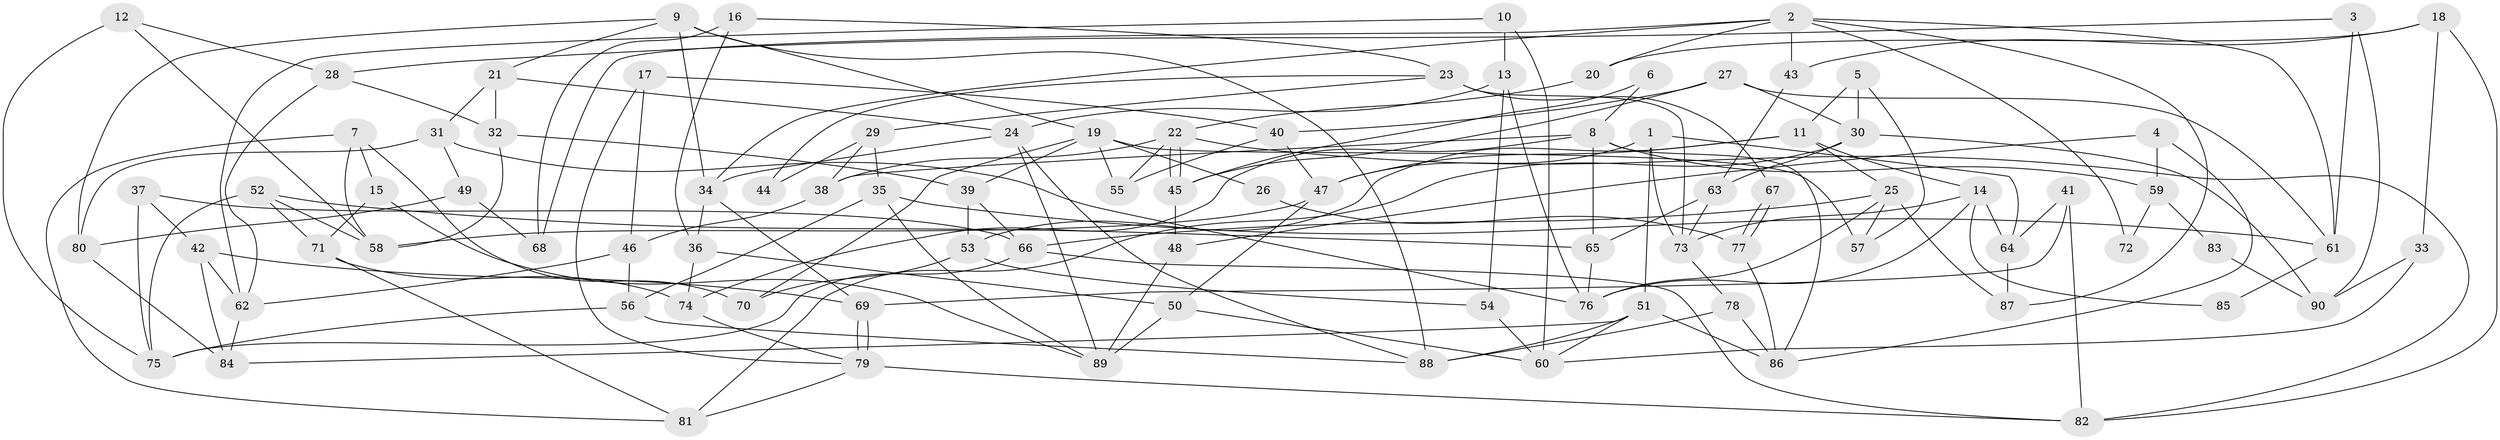 // Generated by graph-tools (version 1.1) at 2025/14/03/09/25 04:14:49]
// undirected, 90 vertices, 180 edges
graph export_dot {
graph [start="1"]
  node [color=gray90,style=filled];
  1;
  2;
  3;
  4;
  5;
  6;
  7;
  8;
  9;
  10;
  11;
  12;
  13;
  14;
  15;
  16;
  17;
  18;
  19;
  20;
  21;
  22;
  23;
  24;
  25;
  26;
  27;
  28;
  29;
  30;
  31;
  32;
  33;
  34;
  35;
  36;
  37;
  38;
  39;
  40;
  41;
  42;
  43;
  44;
  45;
  46;
  47;
  48;
  49;
  50;
  51;
  52;
  53;
  54;
  55;
  56;
  57;
  58;
  59;
  60;
  61;
  62;
  63;
  64;
  65;
  66;
  67;
  68;
  69;
  70;
  71;
  72;
  73;
  74;
  75;
  76;
  77;
  78;
  79;
  80;
  81;
  82;
  83;
  84;
  85;
  86;
  87;
  88;
  89;
  90;
  1 -- 73;
  1 -- 64;
  1 -- 47;
  1 -- 51;
  2 -- 34;
  2 -- 61;
  2 -- 20;
  2 -- 43;
  2 -- 68;
  2 -- 72;
  2 -- 87;
  3 -- 28;
  3 -- 90;
  3 -- 61;
  4 -- 48;
  4 -- 86;
  4 -- 59;
  5 -- 57;
  5 -- 30;
  5 -- 11;
  6 -- 8;
  6 -- 45;
  7 -- 58;
  7 -- 81;
  7 -- 15;
  7 -- 70;
  8 -- 65;
  8 -- 86;
  8 -- 38;
  8 -- 59;
  8 -- 74;
  9 -- 21;
  9 -- 88;
  9 -- 19;
  9 -- 34;
  9 -- 80;
  10 -- 13;
  10 -- 62;
  10 -- 60;
  11 -- 47;
  11 -- 14;
  11 -- 25;
  11 -- 53;
  12 -- 58;
  12 -- 75;
  12 -- 28;
  13 -- 76;
  13 -- 54;
  13 -- 24;
  14 -- 73;
  14 -- 64;
  14 -- 76;
  14 -- 85;
  15 -- 89;
  15 -- 71;
  16 -- 36;
  16 -- 68;
  16 -- 23;
  17 -- 40;
  17 -- 46;
  17 -- 79;
  18 -- 82;
  18 -- 20;
  18 -- 33;
  18 -- 43;
  19 -- 70;
  19 -- 26;
  19 -- 39;
  19 -- 55;
  19 -- 57;
  20 -- 22;
  21 -- 32;
  21 -- 24;
  21 -- 31;
  22 -- 45;
  22 -- 45;
  22 -- 82;
  22 -- 38;
  22 -- 55;
  23 -- 29;
  23 -- 44;
  23 -- 67;
  23 -- 73;
  24 -- 89;
  24 -- 34;
  24 -- 88;
  25 -- 76;
  25 -- 57;
  25 -- 66;
  25 -- 87;
  26 -- 77;
  27 -- 40;
  27 -- 30;
  27 -- 45;
  27 -- 61;
  28 -- 62;
  28 -- 32;
  29 -- 35;
  29 -- 38;
  29 -- 44;
  30 -- 81;
  30 -- 63;
  30 -- 90;
  31 -- 80;
  31 -- 49;
  31 -- 76;
  32 -- 39;
  32 -- 58;
  33 -- 60;
  33 -- 90;
  34 -- 36;
  34 -- 69;
  35 -- 61;
  35 -- 56;
  35 -- 89;
  36 -- 74;
  36 -- 50;
  37 -- 75;
  37 -- 66;
  37 -- 42;
  38 -- 46;
  39 -- 66;
  39 -- 53;
  40 -- 47;
  40 -- 55;
  41 -- 69;
  41 -- 64;
  41 -- 82;
  42 -- 69;
  42 -- 62;
  42 -- 84;
  43 -- 63;
  45 -- 48;
  46 -- 56;
  46 -- 62;
  47 -- 50;
  47 -- 58;
  48 -- 89;
  49 -- 80;
  49 -- 68;
  50 -- 60;
  50 -- 89;
  51 -- 84;
  51 -- 60;
  51 -- 86;
  51 -- 88;
  52 -- 58;
  52 -- 71;
  52 -- 65;
  52 -- 75;
  53 -- 54;
  53 -- 70;
  54 -- 60;
  56 -- 88;
  56 -- 75;
  59 -- 72;
  59 -- 83;
  61 -- 85;
  62 -- 84;
  63 -- 65;
  63 -- 73;
  64 -- 87;
  65 -- 76;
  66 -- 82;
  66 -- 75;
  67 -- 77;
  67 -- 77;
  69 -- 79;
  69 -- 79;
  71 -- 74;
  71 -- 81;
  73 -- 78;
  74 -- 79;
  77 -- 86;
  78 -- 88;
  78 -- 86;
  79 -- 81;
  79 -- 82;
  80 -- 84;
  83 -- 90;
}
